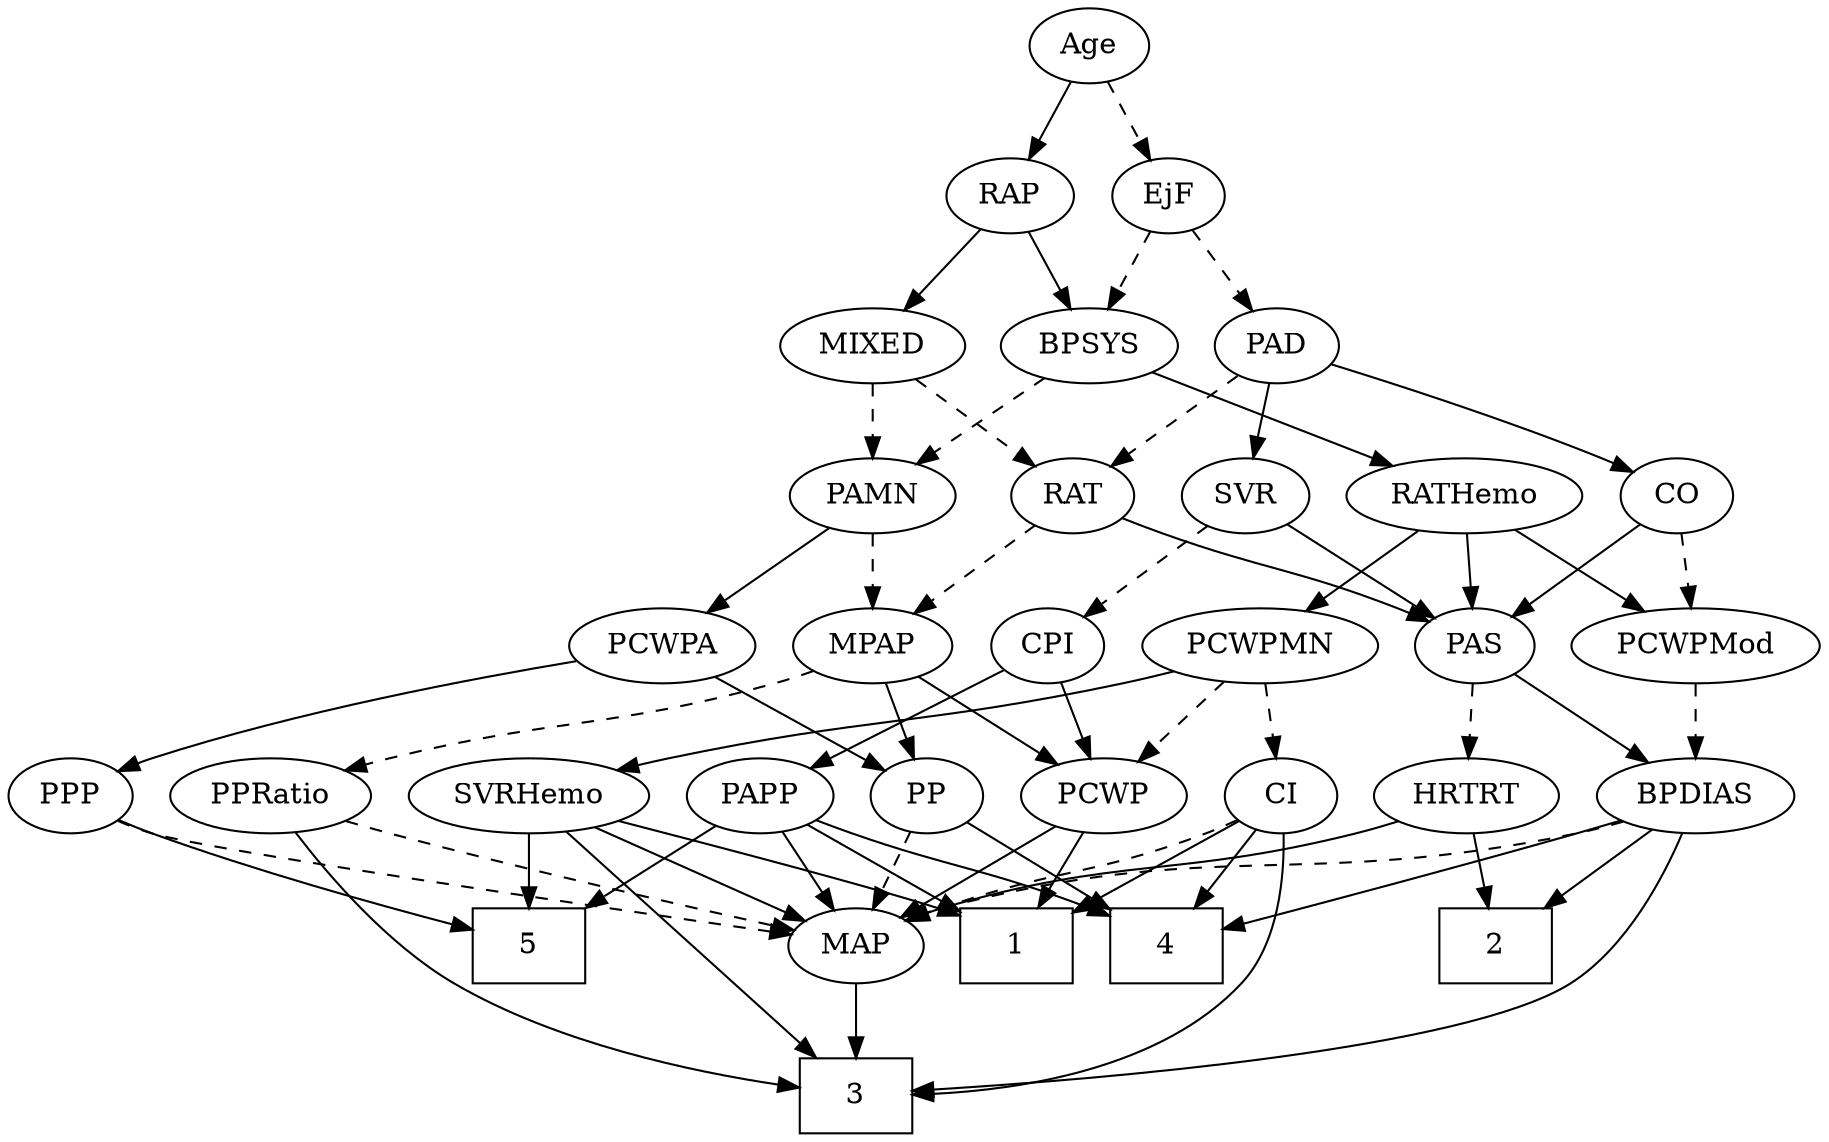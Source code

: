 strict digraph {
	graph [bb="0,0,784.25,540"];
	node [label="\N"];
	1	[height=0.5,
		pos="430,90",
		shape=box,
		width=0.75];
	2	[height=0.5,
		pos="653,90",
		shape=box,
		width=0.75];
	3	[height=0.5,
		pos="354,18",
		shape=box,
		width=0.75];
	4	[height=0.5,
		pos="502,90",
		shape=box,
		width=0.75];
	5	[height=0.5,
		pos="275,90",
		shape=box,
		width=0.75];
	Age	[height=0.5,
		pos="490,522",
		width=0.75];
	EjF	[height=0.5,
		pos="527,450",
		width=0.75];
	Age -> EjF	[pos="e,518.46,467.15 498.58,504.76 503.06,496.28 508.65,485.71 513.68,476.2",
		style=dashed];
	RAP	[height=0.5,
		pos="454,450",
		width=0.77632];
	Age -> RAP	[pos="e,462.55,467.63 481.65,504.76 477.35,496.4 472.01,486.02 467.17,476.61",
		style=solid];
	BPSYS	[height=0.5,
		pos="491,378",
		width=1.0471];
	EjF -> BPSYS	[pos="e,499.55,395.63 518.65,432.76 514.35,424.4 509.01,414.02 504.17,404.61",
		style=dashed];
	PAD	[height=0.5,
		pos="580,378",
		width=0.79437];
	EjF -> PAD	[pos="e,568.27,394.49 538.76,433.46 545.62,424.4 554.42,412.79 562.12,402.61",
		style=dashed];
	MIXED	[height=0.5,
		pos="395,378",
		width=1.1193];
	RAP -> MIXED	[pos="e,408.6,395.13 441.2,433.81 433.6,424.8 423.81,413.18 415.19,402.95",
		style=solid];
	RAP -> BPSYS	[pos="e,482.21,395.63 462.58,432.76 467,424.4 472.49,414.02 477.47,404.61",
		style=solid];
	PAMN	[height=0.5,
		pos="314,306",
		width=1.011];
	MIXED -> PAMN	[pos="e,331.37,322.01 377.02,361.46 365.86,351.82 351.35,339.28 339.06,328.66",
		style=dashed];
	RAT	[height=0.5,
		pos="396,306",
		width=0.75827];
	MIXED -> RAT	[pos="e,395.76,324.1 395.25,359.7 395.36,351.98 395.49,342.71 395.61,334.11",
		style=dashed];
	MPAP	[height=0.5,
		pos="315,234",
		width=0.97491];
	PP	[height=0.5,
		pos="315,162",
		width=0.75];
	MPAP -> PP	[pos="e,315,180.1 315,215.7 315,207.98 315,198.71 315,190.11",
		style=solid];
	PPRatio	[height=0.5,
		pos="112,162",
		width=1.1013];
	MPAP -> PPRatio	[pos="e,142.55,173.69 288.09,222.35 282.46,220.19 276.55,217.98 271,216 222.55,198.72 209.75,196.43 161,180 158.11,179.02 155.12,178.01 \
152.12,176.98",
		style=dashed];
	PCWP	[height=0.5,
		pos="395,162",
		width=0.97491];
	MPAP -> PCWP	[pos="e,378.06,177.82 331.97,218.15 343.1,208.41 357.85,195.5 370.29,184.63",
		style=solid];
	BPSYS -> PAMN	[pos="e,341.62,317.92 462.95,365.91 432.7,353.94 384.39,334.84 351.03,321.65",
		style=dashed];
	RATHemo	[height=0.5,
		pos="491,306",
		width=1.3721];
	BPSYS -> RATHemo	[pos="e,491,324.1 491,359.7 491,351.98 491,342.71 491,334.11",
		style=solid];
	CO	[height=0.5,
		pos="659,306",
		width=0.75];
	PAD -> CO	[pos="e,643.31,320.91 595.99,362.83 607.41,352.71 622.96,338.93 635.76,327.59",
		style=solid];
	PAD -> RAT	[pos="e,417.36,317.26 556.54,367.24 550.52,364.81 544.04,362.26 538,360 491.78,342.74 478.81,342.32 433,324 430.92,323.17 428.79,322.28 \
426.65,321.37",
		style=dashed];
	SVR	[height=0.5,
		pos="586,306",
		width=0.77632];
	PAD -> SVR	[pos="e,584.53,324.1 581.48,359.7 582.14,351.98 582.94,342.71 583.68,334.11",
		style=solid];
	PAS	[height=0.5,
		pos="586,234",
		width=0.75];
	CO -> PAS	[pos="e,600.75,249.14 644.23,290.83 633.84,280.87 619.76,267.37 608.04,256.14",
		style=solid];
	PCWPMod	[height=0.5,
		pos="683,234",
		width=1.4443];
	CO -> PCWPMod	[pos="e,677.08,252.28 664.81,288.05 667.51,280.18 670.79,270.62 673.81,261.79",
		style=dashed];
	BPDIAS	[height=0.5,
		pos="742,162",
		width=1.1735];
	PAS -> BPDIAS	[pos="e,713.3,175.43 607.28,222.84 612.11,220.57 617.22,218.18 622,216 649.31,203.52 680.32,189.84 703.97,179.5",
		style=solid];
	HRTRT	[height=0.5,
		pos="642,162",
		width=1.1013];
	PAS -> HRTRT	[pos="e,629.09,179.13 598.15,217.81 605.36,208.8 614.66,197.18 622.84,186.95",
		style=dashed];
	PAMN -> MPAP	[pos="e,314.76,252.1 314.25,287.7 314.36,279.98 314.49,270.71 314.61,262.11",
		style=dashed];
	PCWPA	[height=0.5,
		pos="220,234",
		width=1.1555];
	PAMN -> PCWPA	[pos="e,240.1,249.97 294.52,290.5 281.22,280.59 263.37,267.29 248.47,256.2",
		style=solid];
	RATHemo -> PAS	[pos="e,568.48,247.91 512.08,289.46 526.25,279.03 545.01,265.2 560.09,254.09",
		style=solid];
	RATHemo -> PCWPMod	[pos="e,648.48,247.58 524.88,292.65 556.67,281.06 604.37,263.67 639.07,251.02",
		style=solid];
	PCWPMN	[height=0.5,
		pos="418,234",
		width=1.3902];
	RATHemo -> PCWPMN	[pos="e,434.84,251.15 474.07,288.76 464.58,279.66 452.58,268.16 442.13,258.13",
		style=solid];
	CPI	[height=0.5,
		pos="513,234",
		width=0.75];
	CPI -> PCWP	[pos="e,417.33,176.25 493.51,221.44 475.19,210.57 447.44,194.11 426.06,181.43",
		style=solid];
	PAPP	[height=0.5,
		pos="480,162",
		width=0.88464];
	CPI -> PAPP	[pos="e,487.76,179.47 505.18,216.41 501.28,208.13 496.46,197.92 492.1,188.66",
		style=solid];
	RAT -> MPAP	[pos="e,332.09,249.77 380,291.17 368.54,281.27 352.9,267.75 339.83,256.46",
		style=dashed];
	RAT -> PAS	[pos="e,564.68,245.37 417.32,294.63 422.4,292.32 427.85,289.97 433,288 483.41,268.69 498.59,271.31 549,252 551.09,251.2 553.23,250.34 \
555.38,249.44",
		style=solid];
	SVR -> PAS	[pos="e,586,252.1 586,287.7 586,279.98 586,270.71 586,262.11",
		style=solid];
	SVR -> CPI	[pos="e,527.86,249.25 570.87,290.5 560.63,280.67 546.91,267.52 535.4,256.48",
		style=dashed];
	PCWPMod -> BPDIAS	[pos="e,728.12,179.47 696.98,216.41 704.33,207.69 713.47,196.85 721.6,187.21",
		style=dashed];
	PCWPA -> PP	[pos="e,297.44,175.94 240.15,218.15 254.49,207.59 273.87,193.31 289.32,181.92",
		style=solid];
	PPP	[height=0.5,
		pos="27,162",
		width=0.75];
	PCWPA -> PPP	[pos="e,48.14,173.48 186.82,223.03 154.76,213.1 105.02,196.95 63,180 61.173,179.26 59.307,178.48 57.433,177.67",
		style=solid];
	SVRHemo	[height=0.5,
		pos="220,162",
		width=1.3902];
	PCWPMN -> SVRHemo	[pos="e,254.43,175.17 383.51,220.81 350.39,209.1 300.22,191.36 264.19,178.62",
		style=solid];
	PCWPMN -> PCWP	[pos="e,400.52,179.79 412.43,216.05 409.8,208.06 406.61,198.33 403.67,189.4",
		style=dashed];
	CI	[height=0.5,
		pos="557,162",
		width=0.75];
	PCWPMN -> CI	[pos="e,536.05,173.55 445.79,219 469.3,207.17 502.89,190.25 527,178.11",
		style=dashed];
	SVRHemo -> 1	[pos="e,402.66,104.41 257.36,149.93 299.01,137.56 363.57,118.23 392.95,107.98",
		style=solid];
	SVRHemo -> 3	[pos="e,326.88,24.181 219.32,143.68 219.46,124.2 222.52,92.605 239,72 258.4,47.751 291.4,34.126 317.09,26.783",
		style=solid];
	SVRHemo -> 5	[pos="e,261.29,108.45 233.03,144.41 239.62,136.03 247.75,125.68 255.1,116.33",
		style=solid];
	MAP	[height=0.5,
		pos="354,90",
		width=0.84854];
	SVRHemo -> MAP	[pos="e,331.8,102.6 247.12,146.83 269.03,135.39 299.89,119.27 322.82,107.29",
		style=solid];
	BPDIAS -> 2	[pos="e,674.78,108.13 722.69,145.81 711,136.62 695.86,124.71 682.68,114.34",
		style=solid];
	BPDIAS -> 3	[pos="e,381.09,20.354 736.77,143.78 729.56,123.16 714.46,89.244 689,72 640.92,39.439 468.09,25.592 391.27,20.949",
		style=solid];
	BPDIAS -> 4	[pos="e,529.04,98.14 709.97,150.06 703.7,147.99 697.16,145.89 691,144 638.59,127.93 577.41,111.12 539.18,100.86",
		style=solid];
	BPDIAS -> MAP	[pos="e,376.88,102.02 710.99,149.56 704.46,147.46 697.56,145.47 691,144 561.27,114.83 522.45,142.34 394,108 391.51,107.33 388.98,106.55 \
386.45,105.68",
		style=dashed];
	MAP -> 3	[pos="e,354,36.104 354,71.697 354,63.983 354,54.712 354,46.112",
		style=solid];
	PP -> 4	[pos="e,474.65,104.39 336.11,150.44 340.95,148.19 346.11,145.91 351,144 398.06,125.62 414.28,127.22 465.11,108.07",
		style=solid];
	PP -> MAP	[pos="e,344.73,107.63 324.05,144.76 328.7,136.4 334.49,126.02 339.73,116.61",
		style=dashed];
	PPP -> 5	[pos="e,247.72,96.034 48.028,150.23 52.871,147.98 58.053,145.77 63,144 122.74,122.66 194.89,106.59 237.74,98.003",
		style=solid];
	PPP -> MAP	[pos="e,330.22,101.54 47.524,150.03 52.48,147.74 57.838,145.56 63,144 169.64,111.87 203.38,136.67 311,108 314.18,107.15 317.45,106.14 \
320.69,105.04",
		style=dashed];
	PPRatio -> 3	[pos="e,326.93,26.943 127.63,145.4 147.63,126.11 184.01,93.232 220,72 250.99,53.717 289.46,39.248 317.22,30.078",
		style=solid];
	PPRatio -> MAP	[pos="e,329.66,101.31 141.91,150.1 148.18,147.96 154.78,145.82 161,144 226.8,124.74 245.63,128.65 311,108 313.97,107.06 317.02,106.02 \
320.07,104.92",
		style=dashed];
	PCWP -> 1	[pos="e,421.28,108.45 403.29,144.41 407.32,136.37 412.24,126.51 416.77,117.47",
		style=solid];
	PCWP -> MAP	[pos="e,363.65,107.47 385.28,144.41 380.38,136.04 374.33,125.71 368.86,116.37",
		style=solid];
	CI -> 1	[pos="e,457.12,105.95 536.88,149.91 517.86,139.43 488.9,123.46 465.92,110.8",
		style=solid];
	CI -> 3	[pos="e,381.23,18.64 558.22,143.92 558.66,124.06 556.21,91.531 538,72 500.07,31.314 433.12,21.172 391.29,19.027",
		style=solid];
	CI -> 4	[pos="e,515.46,108.13 545.07,145.81 538.25,137.14 529.54,126.05 521.74,116.12",
		style=solid];
	CI -> MAP	[pos="e,377.5,101.57 535.93,150.34 531.09,148.09 525.92,145.84 521,144 466.07,123.4 449.33,127.51 394,108 391.63,107.17 389.21,106.26 \
386.78,105.32",
		style=dashed];
	PAPP -> 1	[pos="e,442.35,108.29 468.65,145.12 462.65,136.72 455.14,126.2 448.34,116.67",
		style=solid];
	PAPP -> 4	[pos="e,496.57,108.28 485.33,144.05 487.78,136.26 490.74,126.82 493.49,118.08",
		style=solid];
	PAPP -> 5	[pos="e,302.09,103.35 455.46,150.3 450.08,148.1 444.38,145.88 439,144 384.43,124.9 368.39,127.59 314,108 313.15,107.69 312.29,107.38 311.43,\
107.05",
		style=solid];
	PAPP -> MAP	[pos="e,375.7,103.05 458.05,148.81 437.73,137.51 407.3,120.61 384.6,108",
		style=solid];
	HRTRT -> 2	[pos="e,650.31,108.1 644.72,143.7 645.93,135.98 647.39,126.71 648.74,118.11",
		style=solid];
	HRTRT -> MAP	[pos="e,377.37,101.96 612.43,149.91 606.07,147.77 599.36,145.67 593,144 506.06,121.2 480.12,133.74 394,108 391.6,107.28 389.14,106.46 \
386.69,105.58",
		style=solid];
}
